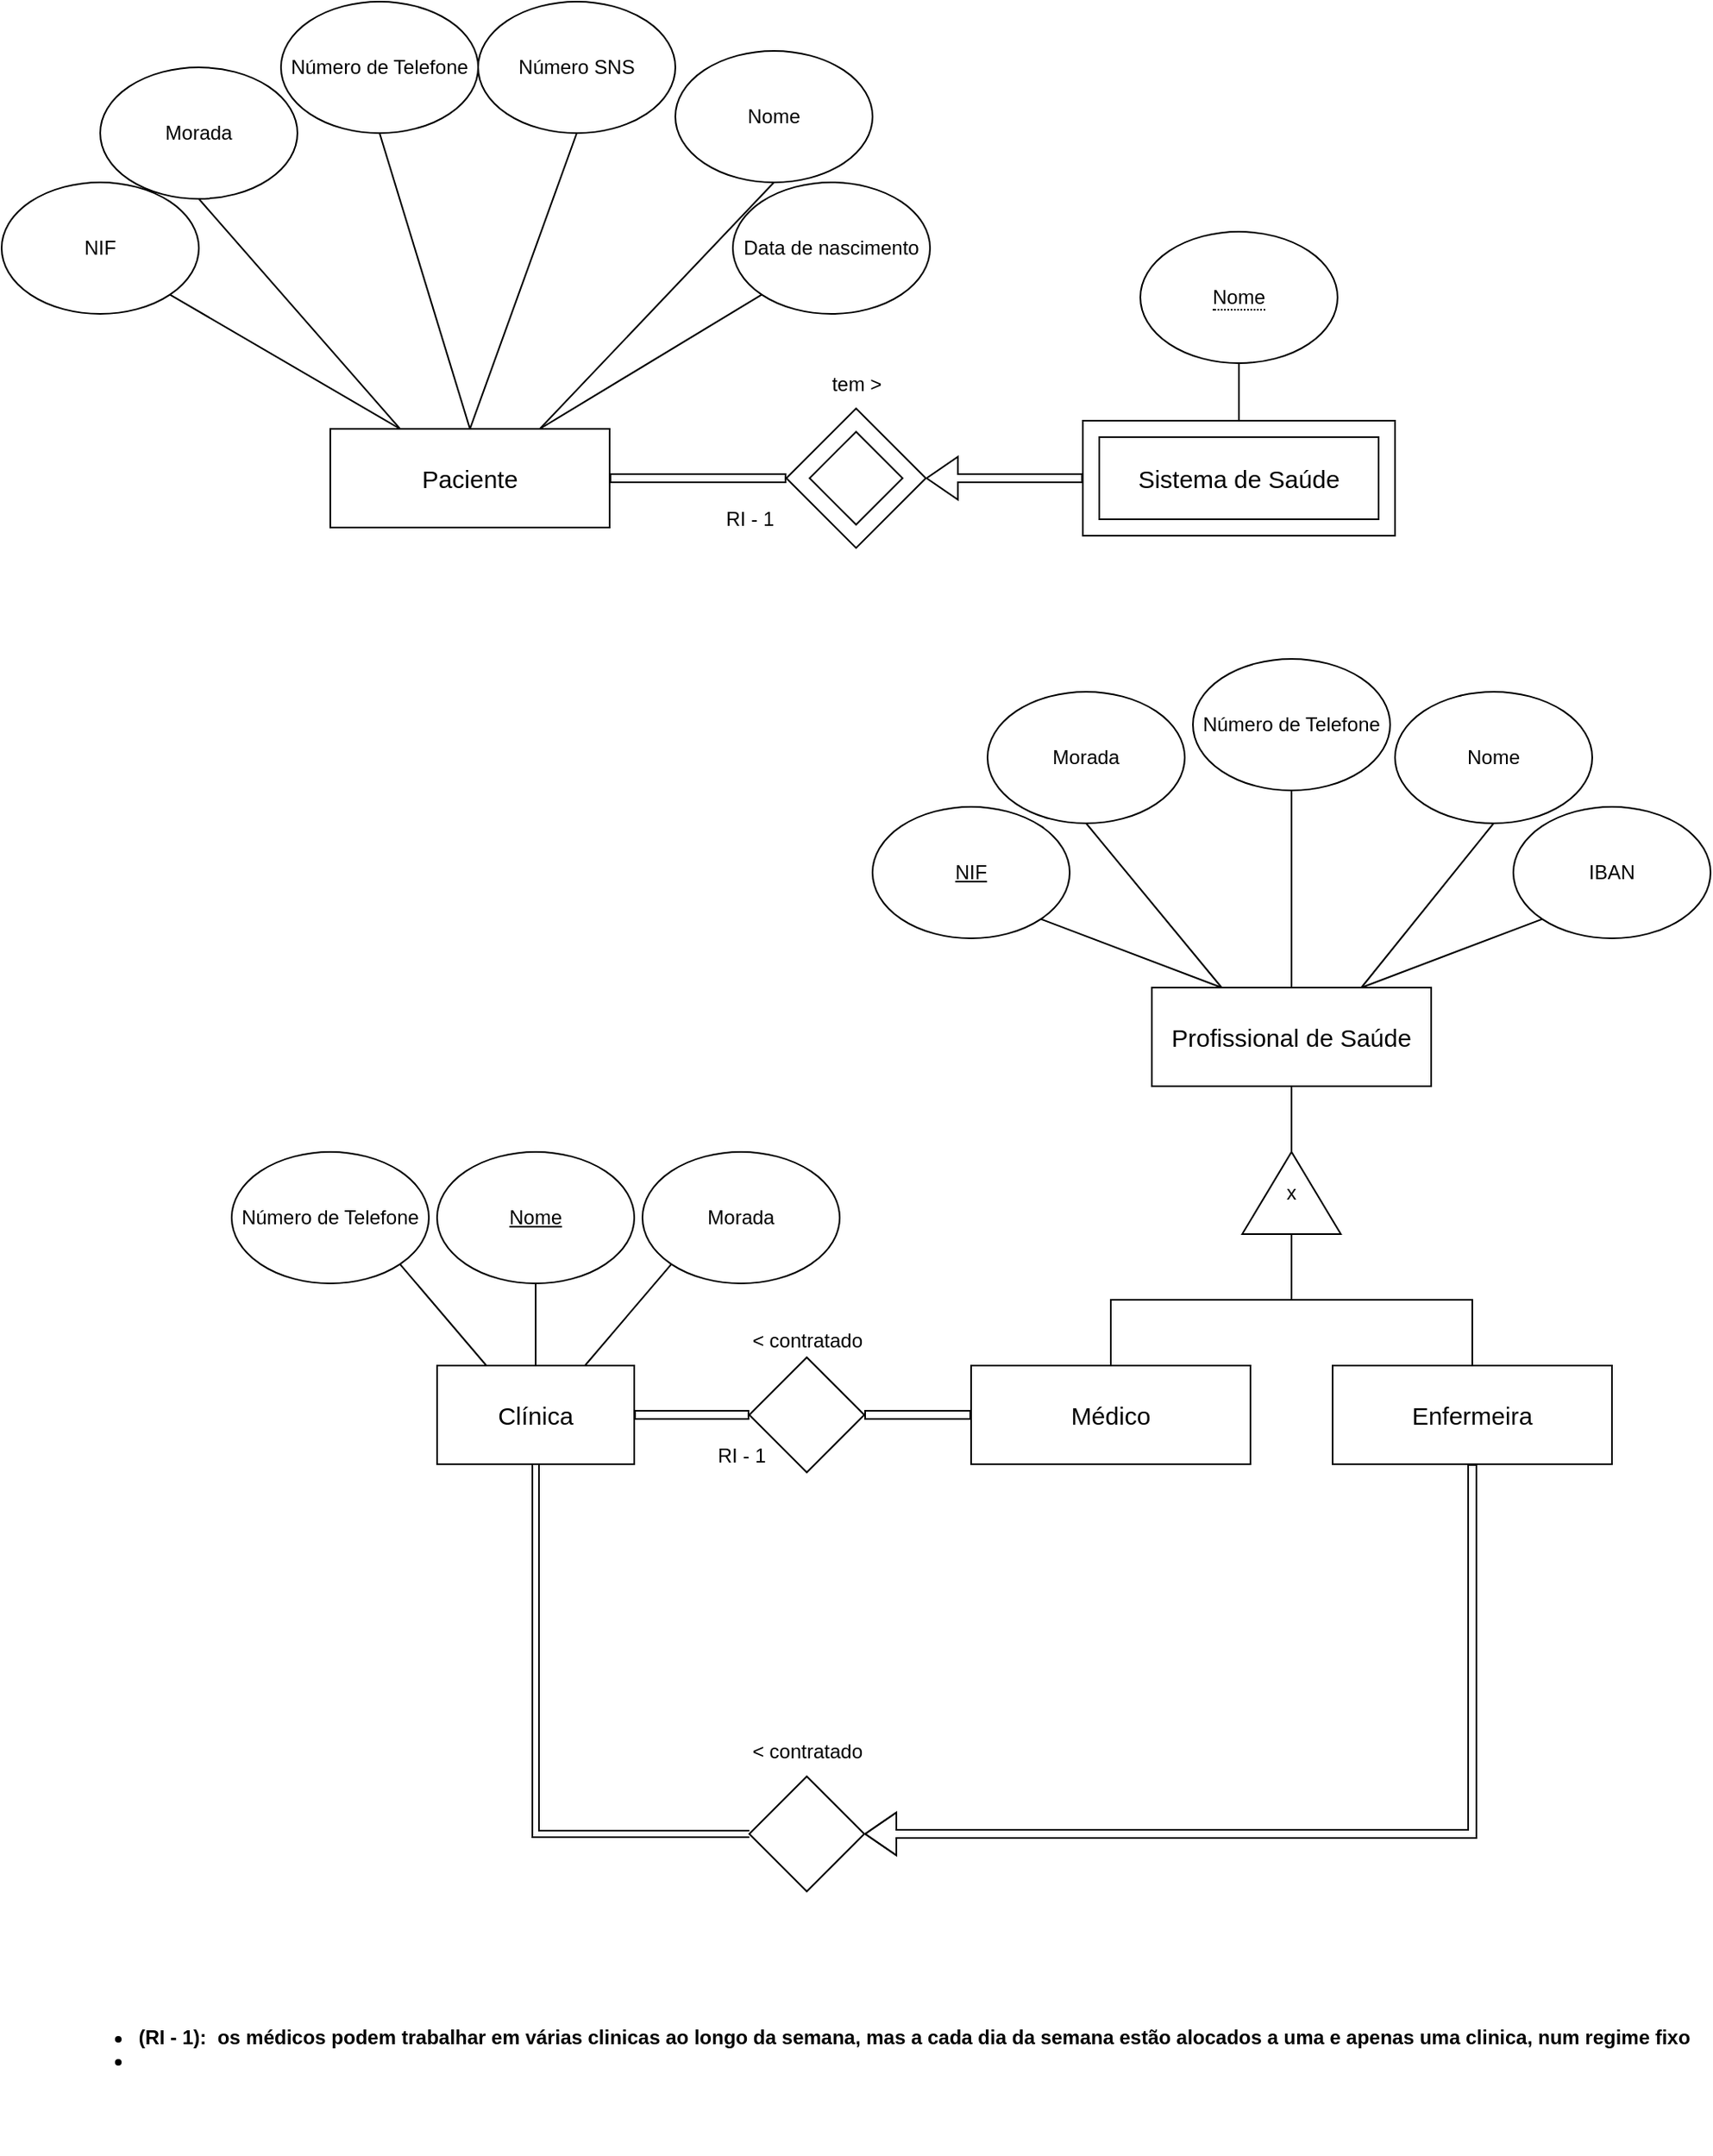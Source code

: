 <mxfile version="24.2.7" type="github" pages="2">
  <diagram id="R2lEEEUBdFMjLlhIrx00" name="Page-1">
    <mxGraphModel dx="1834" dy="1776" grid="1" gridSize="10" guides="1" tooltips="1" connect="1" arrows="0" fold="1" page="1" pageScale="1" pageWidth="850" pageHeight="1100" math="0" shadow="0" extFonts="Permanent Marker^https://fonts.googleapis.com/css?family=Permanent+Marker">
      <root>
        <mxCell id="0" />
        <mxCell id="1" parent="0" />
        <mxCell id="osjCYdtPVFfUL0etH68a-21" style="rounded=0;orthogonalLoop=1;jettySize=auto;html=1;exitX=0.25;exitY=0;exitDx=0;exitDy=0;entryX=1;entryY=1;entryDx=0;entryDy=0;endArrow=none;endFill=0;labelBackgroundColor=none;fontColor=default;" parent="1" source="osjCYdtPVFfUL0etH68a-17" target="osjCYdtPVFfUL0etH68a-19" edge="1">
          <mxGeometry relative="1" as="geometry" />
        </mxCell>
        <mxCell id="osjCYdtPVFfUL0etH68a-24" style="rounded=0;orthogonalLoop=1;jettySize=auto;html=1;exitX=0.25;exitY=0;exitDx=0;exitDy=0;entryX=0.5;entryY=1;entryDx=0;entryDy=0;endArrow=none;endFill=0;labelBackgroundColor=none;fontColor=default;" parent="1" source="osjCYdtPVFfUL0etH68a-17" target="osjCYdtPVFfUL0etH68a-23" edge="1">
          <mxGeometry relative="1" as="geometry" />
        </mxCell>
        <mxCell id="osjCYdtPVFfUL0etH68a-25" style="edgeStyle=orthogonalEdgeStyle;rounded=0;orthogonalLoop=1;jettySize=auto;html=1;exitX=0.5;exitY=0;exitDx=0;exitDy=0;entryX=0.5;entryY=1;entryDx=0;entryDy=0;endArrow=none;endFill=0;labelBackgroundColor=none;fontColor=default;" parent="1" source="osjCYdtPVFfUL0etH68a-17" target="osjCYdtPVFfUL0etH68a-26" edge="1">
          <mxGeometry relative="1" as="geometry">
            <mxPoint x="645.0" y="170" as="targetPoint" />
          </mxGeometry>
        </mxCell>
        <mxCell id="osjCYdtPVFfUL0etH68a-28" style="rounded=0;orthogonalLoop=1;jettySize=auto;html=1;exitX=0.75;exitY=0;exitDx=0;exitDy=0;entryX=0.5;entryY=1;entryDx=0;entryDy=0;endArrow=none;endFill=0;labelBackgroundColor=none;fontColor=default;" parent="1" source="osjCYdtPVFfUL0etH68a-17" target="osjCYdtPVFfUL0etH68a-27" edge="1">
          <mxGeometry relative="1" as="geometry" />
        </mxCell>
        <mxCell id="osjCYdtPVFfUL0etH68a-30" style="rounded=0;orthogonalLoop=1;jettySize=auto;html=1;exitX=0.75;exitY=0;exitDx=0;exitDy=0;entryX=0;entryY=1;entryDx=0;entryDy=0;endArrow=none;endFill=0;labelBackgroundColor=none;fontColor=default;" parent="1" source="osjCYdtPVFfUL0etH68a-17" target="osjCYdtPVFfUL0etH68a-29" edge="1">
          <mxGeometry relative="1" as="geometry" />
        </mxCell>
        <mxCell id="osjCYdtPVFfUL0etH68a-36" style="edgeStyle=orthogonalEdgeStyle;rounded=0;orthogonalLoop=1;jettySize=auto;html=1;exitX=0.5;exitY=1;exitDx=0;exitDy=0;entryX=1;entryY=0.5;entryDx=0;entryDy=0;endArrow=none;endFill=0;labelBackgroundColor=none;fontColor=default;" parent="1" source="osjCYdtPVFfUL0etH68a-17" target="osjCYdtPVFfUL0etH68a-35" edge="1">
          <mxGeometry relative="1" as="geometry" />
        </mxCell>
        <mxCell id="osjCYdtPVFfUL0etH68a-17" value="&lt;span style=&quot;font-size: 15px;&quot;&gt;Profissional de Saúde&lt;/span&gt;" style="rounded=0;whiteSpace=wrap;html=1;labelBackgroundColor=none;" parent="1" vertex="1">
          <mxGeometry x="560" y="270" width="170" height="60" as="geometry" />
        </mxCell>
        <mxCell id="osjCYdtPVFfUL0etH68a-19" value="&lt;u&gt;NIF&lt;/u&gt;" style="ellipse;whiteSpace=wrap;html=1;labelBackgroundColor=none;" parent="1" vertex="1">
          <mxGeometry x="390" y="160" width="120" height="80" as="geometry" />
        </mxCell>
        <mxCell id="osjCYdtPVFfUL0etH68a-23" value="Morada" style="ellipse;whiteSpace=wrap;html=1;labelBackgroundColor=none;" parent="1" vertex="1">
          <mxGeometry x="460" y="90" width="120" height="80" as="geometry" />
        </mxCell>
        <mxCell id="osjCYdtPVFfUL0etH68a-26" value="Número de Telefone" style="ellipse;whiteSpace=wrap;html=1;labelBackgroundColor=none;" parent="1" vertex="1">
          <mxGeometry x="585" y="70" width="120" height="80" as="geometry" />
        </mxCell>
        <mxCell id="osjCYdtPVFfUL0etH68a-27" value="Nome" style="ellipse;whiteSpace=wrap;html=1;labelBackgroundColor=none;" parent="1" vertex="1">
          <mxGeometry x="708" y="90" width="120" height="80" as="geometry" />
        </mxCell>
        <mxCell id="osjCYdtPVFfUL0etH68a-29" value="IBAN" style="ellipse;whiteSpace=wrap;html=1;labelBackgroundColor=none;" parent="1" vertex="1">
          <mxGeometry x="780" y="160" width="120" height="80" as="geometry" />
        </mxCell>
        <mxCell id="osjCYdtPVFfUL0etH68a-31" style="edgeStyle=orthogonalEdgeStyle;rounded=0;orthogonalLoop=1;jettySize=auto;html=1;exitX=1;exitY=0.5;exitDx=0;exitDy=0;endArrow=none;endFill=0;startArrow=none;startFill=0;entryX=0;entryY=0.5;entryDx=0;entryDy=0;shape=flexArrow;width=5;endSize=7.5;labelBackgroundColor=none;fontColor=default;" parent="1" source="Xq9BSYsF8t9AHOJS5VjR-1" target="osjCYdtPVFfUL0etH68a-32" edge="1">
          <mxGeometry relative="1" as="geometry">
            <mxPoint x="200" y="535" as="sourcePoint" />
            <mxPoint x="295" y="555" as="targetPoint" />
          </mxGeometry>
        </mxCell>
        <mxCell id="osjCYdtPVFfUL0etH68a-32" value="" style="rhombus;whiteSpace=wrap;html=1;labelBackgroundColor=none;" parent="1" vertex="1">
          <mxGeometry x="315" y="495" width="70" height="70" as="geometry" />
        </mxCell>
        <mxCell id="osjCYdtPVFfUL0etH68a-35" value="x" style="triangle;whiteSpace=wrap;html=1;direction=north;rotation=0;labelBackgroundColor=none;" parent="1" vertex="1">
          <mxGeometry x="615" y="370" width="60" height="50" as="geometry" />
        </mxCell>
        <mxCell id="osjCYdtPVFfUL0etH68a-40" style="edgeStyle=orthogonalEdgeStyle;rounded=0;orthogonalLoop=1;jettySize=auto;html=1;exitX=0.5;exitY=0;exitDx=0;exitDy=0;entryX=0;entryY=0.5;entryDx=0;entryDy=0;endArrow=none;endFill=0;labelBackgroundColor=none;fontColor=default;" parent="1" source="osjCYdtPVFfUL0etH68a-38" target="osjCYdtPVFfUL0etH68a-35" edge="1">
          <mxGeometry relative="1" as="geometry" />
        </mxCell>
        <mxCell id="osjCYdtPVFfUL0etH68a-38" value="&lt;span style=&quot;font-size: 15px;&quot;&gt;Médico&lt;/span&gt;" style="rounded=0;whiteSpace=wrap;html=1;labelBackgroundColor=none;" parent="1" vertex="1">
          <mxGeometry x="450" y="500" width="170" height="60" as="geometry" />
        </mxCell>
        <mxCell id="osjCYdtPVFfUL0etH68a-41" style="edgeStyle=orthogonalEdgeStyle;rounded=0;orthogonalLoop=1;jettySize=auto;html=1;exitX=0.5;exitY=0;exitDx=0;exitDy=0;entryX=0;entryY=0.5;entryDx=0;entryDy=0;endArrow=none;endFill=0;labelBackgroundColor=none;fontColor=default;" parent="1" source="osjCYdtPVFfUL0etH68a-39" target="osjCYdtPVFfUL0etH68a-35" edge="1">
          <mxGeometry relative="1" as="geometry" />
        </mxCell>
        <mxCell id="osjCYdtPVFfUL0etH68a-39" value="&lt;span style=&quot;font-size: 15px;&quot;&gt;Enfermeira&lt;/span&gt;" style="rounded=0;whiteSpace=wrap;html=1;labelBackgroundColor=none;" parent="1" vertex="1">
          <mxGeometry x="670" y="500" width="170" height="60" as="geometry" />
        </mxCell>
        <mxCell id="osjCYdtPVFfUL0etH68a-3" style="edgeStyle=orthogonalEdgeStyle;rounded=0;orthogonalLoop=1;jettySize=auto;html=1;exitX=0.5;exitY=0;exitDx=0;exitDy=0;entryX=0.5;entryY=1;entryDx=0;entryDy=0;endArrow=none;endFill=0;labelBackgroundColor=none;fontColor=default;" parent="1" source="Xq9BSYsF8t9AHOJS5VjR-1" target="Xq9BSYsF8t9AHOJS5VjR-3" edge="1">
          <mxGeometry relative="1" as="geometry" />
        </mxCell>
        <mxCell id="osjCYdtPVFfUL0etH68a-14" style="rounded=0;orthogonalLoop=1;jettySize=auto;html=1;exitX=0.25;exitY=0;exitDx=0;exitDy=0;startArrow=none;startFill=0;endArrow=none;endFill=0;entryX=1;entryY=1;entryDx=0;entryDy=0;labelBackgroundColor=none;fontColor=default;" parent="1" source="Xq9BSYsF8t9AHOJS5VjR-1" target="osjCYdtPVFfUL0etH68a-16" edge="1">
          <mxGeometry relative="1" as="geometry">
            <mxPoint x="85" y="480" as="targetPoint" />
          </mxGeometry>
        </mxCell>
        <mxCell id="Xq9BSYsF8t9AHOJS5VjR-1" value="&lt;font style=&quot;font-size: 15px;&quot;&gt;Clínica&lt;/font&gt;" style="rounded=0;whiteSpace=wrap;html=1;labelBackgroundColor=none;" parent="1" vertex="1">
          <mxGeometry x="125" y="500" width="120" height="60" as="geometry" />
        </mxCell>
        <mxCell id="Xq9BSYsF8t9AHOJS5VjR-3" value="&lt;u&gt;Nome&lt;/u&gt;" style="ellipse;whiteSpace=wrap;html=1;labelBackgroundColor=none;" parent="1" vertex="1">
          <mxGeometry x="125" y="370" width="120" height="80" as="geometry" />
        </mxCell>
        <mxCell id="osjCYdtPVFfUL0etH68a-4" value="Morada" style="ellipse;whiteSpace=wrap;html=1;labelBackgroundColor=none;" parent="1" vertex="1">
          <mxGeometry x="250" y="370" width="120" height="80" as="geometry" />
        </mxCell>
        <mxCell id="osjCYdtPVFfUL0etH68a-6" value="" style="endArrow=none;html=1;rounded=0;entryX=0;entryY=1;entryDx=0;entryDy=0;exitX=0.75;exitY=0;exitDx=0;exitDy=0;labelBackgroundColor=none;fontColor=default;" parent="1" source="Xq9BSYsF8t9AHOJS5VjR-1" target="osjCYdtPVFfUL0etH68a-4" edge="1">
          <mxGeometry width="50" height="50" relative="1" as="geometry">
            <mxPoint x="165" y="590" as="sourcePoint" />
            <mxPoint x="215" y="540" as="targetPoint" />
            <Array as="points" />
          </mxGeometry>
        </mxCell>
        <mxCell id="osjCYdtPVFfUL0etH68a-16" value="Número de Telefone" style="ellipse;whiteSpace=wrap;html=1;labelBackgroundColor=none;" parent="1" vertex="1">
          <mxGeometry y="370" width="120" height="80" as="geometry" />
        </mxCell>
        <mxCell id="osjCYdtPVFfUL0etH68a-42" style="edgeStyle=orthogonalEdgeStyle;rounded=0;orthogonalLoop=1;jettySize=auto;html=1;endArrow=none;endFill=0;startArrow=none;startFill=0;shape=flexArrow;width=5;endSize=7.5;entryX=0;entryY=0.5;entryDx=0;entryDy=0;exitX=1;exitY=0.5;exitDx=0;exitDy=0;labelBackgroundColor=none;fontColor=default;" parent="1" source="osjCYdtPVFfUL0etH68a-32" target="osjCYdtPVFfUL0etH68a-38" edge="1">
          <mxGeometry relative="1" as="geometry">
            <mxPoint x="390" y="530" as="sourcePoint" />
            <mxPoint x="410" y="570" as="targetPoint" />
            <Array as="points" />
          </mxGeometry>
        </mxCell>
        <mxCell id="osjCYdtPVFfUL0etH68a-45" style="edgeStyle=orthogonalEdgeStyle;rounded=0;orthogonalLoop=1;jettySize=auto;html=1;exitX=0.5;exitY=1;exitDx=0;exitDy=0;endArrow=block;endFill=0;startArrow=none;startFill=0;entryX=0;entryY=0.5;entryDx=0;entryDy=0;shape=link;labelBackgroundColor=none;fontColor=default;" parent="1" source="Xq9BSYsF8t9AHOJS5VjR-1" target="osjCYdtPVFfUL0etH68a-46" edge="1">
          <mxGeometry relative="1" as="geometry">
            <mxPoint x="245" y="645" as="sourcePoint" />
            <mxPoint x="295" y="670" as="targetPoint" />
          </mxGeometry>
        </mxCell>
        <mxCell id="osjCYdtPVFfUL0etH68a-46" value="" style="rhombus;whiteSpace=wrap;html=1;labelBackgroundColor=none;" parent="1" vertex="1">
          <mxGeometry x="315" y="750" width="70" height="70" as="geometry" />
        </mxCell>
        <mxCell id="osjCYdtPVFfUL0etH68a-47" style="edgeStyle=orthogonalEdgeStyle;rounded=0;orthogonalLoop=1;jettySize=auto;html=1;endArrow=none;endFill=0;startArrow=block;startFill=0;shape=flexArrow;width=5;endSize=7.5;entryX=0.5;entryY=1;entryDx=0;entryDy=0;exitX=1;exitY=0.5;exitDx=0;exitDy=0;labelBackgroundColor=none;fontColor=default;" parent="1" source="osjCYdtPVFfUL0etH68a-46" target="osjCYdtPVFfUL0etH68a-39" edge="1">
          <mxGeometry relative="1" as="geometry">
            <mxPoint x="390" y="645" as="sourcePoint" />
            <mxPoint x="450" y="645" as="targetPoint" />
            <Array as="points" />
          </mxGeometry>
        </mxCell>
        <mxCell id="jBcFQ4x_I9QCF7RiTCGO-1" value="&amp;lt; contratado" style="text;html=1;align=center;verticalAlign=middle;resizable=0;points=[];autosize=1;strokeColor=none;fillColor=none;labelBackgroundColor=none;" vertex="1" parent="1">
          <mxGeometry x="305" y="470" width="90" height="30" as="geometry" />
        </mxCell>
        <mxCell id="jBcFQ4x_I9QCF7RiTCGO-2" value="&amp;lt; contratado" style="text;html=1;align=center;verticalAlign=middle;resizable=0;points=[];autosize=1;strokeColor=none;fillColor=none;labelBackgroundColor=none;" vertex="1" parent="1">
          <mxGeometry x="305" y="720" width="90" height="30" as="geometry" />
        </mxCell>
        <mxCell id="jBcFQ4x_I9QCF7RiTCGO-3" value="RI - 1" style="text;html=1;align=center;verticalAlign=middle;resizable=0;points=[];autosize=1;strokeColor=none;fillColor=none;labelBackgroundColor=none;" vertex="1" parent="1">
          <mxGeometry x="285" y="540" width="50" height="30" as="geometry" />
        </mxCell>
        <mxCell id="jBcFQ4x_I9QCF7RiTCGO-4" value="&lt;ul&gt;&lt;li&gt;&lt;b&gt;(RI - 1):&amp;nbsp; os médicos podem trabalhar em várias clinicas ao longo da semana,&amp;nbsp;&lt;/b&gt;&lt;b style=&quot;background-color: initial;&quot;&gt;mas a cada dia da semana estão alocados a uma e apenas uma clinica, num regime fixo&lt;/b&gt;&lt;/li&gt;&lt;li&gt;&lt;div title=&quot;Page 1&quot; class=&quot;page&quot;&gt;&lt;div style=&quot;background-color: rgb(100.0%, 100.0%, 100.0%)&quot; class=&quot;section&quot;&gt;&lt;div class=&quot;layoutArea&quot;&gt;&lt;br&gt;&#x9;&#x9;&#x9;&#x9;&lt;/div&gt;&lt;br&gt;&#x9;&#x9;&#x9;&lt;/div&gt;&lt;br&gt;&#x9;&#x9;&lt;/div&gt;&lt;/li&gt;&lt;/ul&gt;" style="text;html=1;align=center;verticalAlign=middle;resizable=0;points=[];autosize=1;strokeColor=none;fillColor=none;labelBackgroundColor=none;" vertex="1" parent="1">
          <mxGeometry x="-110" y="880" width="1010" height="100" as="geometry" />
        </mxCell>
        <mxCell id="jBcFQ4x_I9QCF7RiTCGO-24" style="rounded=0;orthogonalLoop=1;jettySize=auto;html=1;exitX=0.25;exitY=0;exitDx=0;exitDy=0;entryX=1;entryY=1;entryDx=0;entryDy=0;endArrow=none;endFill=0;labelBackgroundColor=none;fontColor=default;" edge="1" parent="1" source="jBcFQ4x_I9QCF7RiTCGO-29" target="jBcFQ4x_I9QCF7RiTCGO-30">
          <mxGeometry relative="1" as="geometry" />
        </mxCell>
        <mxCell id="jBcFQ4x_I9QCF7RiTCGO-25" style="rounded=0;orthogonalLoop=1;jettySize=auto;html=1;exitX=0.25;exitY=0;exitDx=0;exitDy=0;entryX=0.5;entryY=1;entryDx=0;entryDy=0;endArrow=none;endFill=0;labelBackgroundColor=none;fontColor=default;" edge="1" parent="1" source="jBcFQ4x_I9QCF7RiTCGO-29" target="jBcFQ4x_I9QCF7RiTCGO-31">
          <mxGeometry relative="1" as="geometry" />
        </mxCell>
        <mxCell id="jBcFQ4x_I9QCF7RiTCGO-26" style="rounded=0;orthogonalLoop=1;jettySize=auto;html=1;exitX=0.5;exitY=0;exitDx=0;exitDy=0;entryX=0.5;entryY=1;entryDx=0;entryDy=0;endArrow=none;endFill=0;labelBackgroundColor=none;fontColor=default;" edge="1" parent="1" source="jBcFQ4x_I9QCF7RiTCGO-29" target="jBcFQ4x_I9QCF7RiTCGO-32">
          <mxGeometry relative="1" as="geometry">
            <mxPoint x="145.0" y="-170" as="targetPoint" />
          </mxGeometry>
        </mxCell>
        <mxCell id="jBcFQ4x_I9QCF7RiTCGO-27" style="rounded=0;orthogonalLoop=1;jettySize=auto;html=1;exitX=0.75;exitY=0;exitDx=0;exitDy=0;entryX=0.5;entryY=1;entryDx=0;entryDy=0;endArrow=none;endFill=0;labelBackgroundColor=none;fontColor=default;" edge="1" parent="1" source="jBcFQ4x_I9QCF7RiTCGO-29" target="jBcFQ4x_I9QCF7RiTCGO-33">
          <mxGeometry relative="1" as="geometry" />
        </mxCell>
        <mxCell id="jBcFQ4x_I9QCF7RiTCGO-28" style="rounded=0;orthogonalLoop=1;jettySize=auto;html=1;exitX=0.75;exitY=0;exitDx=0;exitDy=0;entryX=0;entryY=1;entryDx=0;entryDy=0;endArrow=none;endFill=0;labelBackgroundColor=none;fontColor=default;" edge="1" parent="1" source="jBcFQ4x_I9QCF7RiTCGO-29" target="jBcFQ4x_I9QCF7RiTCGO-34">
          <mxGeometry relative="1" as="geometry" />
        </mxCell>
        <mxCell id="jBcFQ4x_I9QCF7RiTCGO-29" value="&lt;span style=&quot;font-size: 15px;&quot;&gt;Paciente&lt;/span&gt;" style="rounded=0;whiteSpace=wrap;html=1;labelBackgroundColor=none;" vertex="1" parent="1">
          <mxGeometry x="60" y="-70" width="170" height="60" as="geometry" />
        </mxCell>
        <mxCell id="jBcFQ4x_I9QCF7RiTCGO-30" value="NIF" style="ellipse;whiteSpace=wrap;html=1;labelBackgroundColor=none;" vertex="1" parent="1">
          <mxGeometry x="-140" y="-220" width="120" height="80" as="geometry" />
        </mxCell>
        <mxCell id="jBcFQ4x_I9QCF7RiTCGO-31" value="Morada" style="ellipse;whiteSpace=wrap;html=1;labelBackgroundColor=none;" vertex="1" parent="1">
          <mxGeometry x="-80" y="-290" width="120" height="80" as="geometry" />
        </mxCell>
        <mxCell id="jBcFQ4x_I9QCF7RiTCGO-32" value="Número de Telefone" style="ellipse;whiteSpace=wrap;html=1;labelBackgroundColor=none;" vertex="1" parent="1">
          <mxGeometry x="30" y="-330" width="120" height="80" as="geometry" />
        </mxCell>
        <mxCell id="jBcFQ4x_I9QCF7RiTCGO-33" value="Nome" style="ellipse;whiteSpace=wrap;html=1;labelBackgroundColor=none;" vertex="1" parent="1">
          <mxGeometry x="270" y="-300" width="120" height="80" as="geometry" />
        </mxCell>
        <mxCell id="jBcFQ4x_I9QCF7RiTCGO-34" value="Data de nascimento" style="ellipse;whiteSpace=wrap;html=1;labelBackgroundColor=none;" vertex="1" parent="1">
          <mxGeometry x="305" y="-220" width="120" height="80" as="geometry" />
        </mxCell>
        <mxCell id="jBcFQ4x_I9QCF7RiTCGO-35" style="rounded=0;orthogonalLoop=1;jettySize=auto;html=1;exitX=0.5;exitY=0;exitDx=0;exitDy=0;entryX=0.5;entryY=1;entryDx=0;entryDy=0;endArrow=none;endFill=0;labelBackgroundColor=none;fontColor=default;" edge="1" parent="1" source="jBcFQ4x_I9QCF7RiTCGO-29" target="jBcFQ4x_I9QCF7RiTCGO-36">
          <mxGeometry relative="1" as="geometry">
            <mxPoint x="275.0" y="-170" as="targetPoint" />
            <mxPoint x="275" y="-70" as="sourcePoint" />
          </mxGeometry>
        </mxCell>
        <mxCell id="jBcFQ4x_I9QCF7RiTCGO-36" value="Número SNS" style="ellipse;whiteSpace=wrap;html=1;labelBackgroundColor=none;" vertex="1" parent="1">
          <mxGeometry x="150" y="-330" width="120" height="80" as="geometry" />
        </mxCell>
        <mxCell id="jBcFQ4x_I9QCF7RiTCGO-42" value="&lt;span style=&quot;font-size: 15px;&quot;&gt;Sistema de Saúde&lt;/span&gt;" style="rounded=0;whiteSpace=wrap;html=1;perimeterSpacing=0;glass=0;shadow=0;labelBackgroundColor=none;" vertex="1" parent="1">
          <mxGeometry x="528" y="-70" width="170" height="60" as="geometry" />
        </mxCell>
        <mxCell id="jBcFQ4x_I9QCF7RiTCGO-48" style="rounded=0;orthogonalLoop=1;jettySize=auto;html=1;exitX=0.5;exitY=0;exitDx=0;exitDy=0;entryX=0.5;entryY=1;entryDx=0;entryDy=0;endArrow=none;endFill=0;labelBackgroundColor=none;fontColor=default;" edge="1" parent="1" source="jBcFQ4x_I9QCF7RiTCGO-42" target="jBcFQ4x_I9QCF7RiTCGO-49">
          <mxGeometry relative="1" as="geometry">
            <mxPoint x="743.0" y="-180" as="targetPoint" />
            <mxPoint x="743" y="-80" as="sourcePoint" />
          </mxGeometry>
        </mxCell>
        <mxCell id="jBcFQ4x_I9QCF7RiTCGO-49" value="&lt;div style=&quot;border-bottom: 1px dotted black;&quot;&gt;Nome&lt;/div&gt;" style="ellipse;whiteSpace=wrap;html=1;labelBackgroundColor=none;" vertex="1" parent="1">
          <mxGeometry x="553" y="-190" width="120" height="80" as="geometry" />
        </mxCell>
        <mxCell id="jBcFQ4x_I9QCF7RiTCGO-50" value="" style="verticalLabelPosition=bottom;verticalAlign=top;html=1;shape=mxgraph.basic.frame;dx=10;whiteSpace=wrap;labelBackgroundColor=none;" vertex="1" parent="1">
          <mxGeometry x="518" y="-75" width="190" height="70" as="geometry" />
        </mxCell>
        <mxCell id="jBcFQ4x_I9QCF7RiTCGO-52" style="edgeStyle=orthogonalEdgeStyle;rounded=0;orthogonalLoop=1;jettySize=auto;html=1;exitX=1;exitY=0.5;exitDx=0;exitDy=0;endArrow=none;endFill=0;startArrow=none;startFill=0;shape=flexArrow;width=5;endSize=7.5;labelBackgroundColor=none;fontColor=default;entryX=0;entryY=1;entryDx=0;entryDy=0;entryPerimeter=0;" edge="1" parent="1" target="jBcFQ4x_I9QCF7RiTCGO-59" source="jBcFQ4x_I9QCF7RiTCGO-29">
          <mxGeometry relative="1" as="geometry">
            <mxPoint x="250" y="-40" as="sourcePoint" />
            <mxPoint x="340" y="-40" as="targetPoint" />
          </mxGeometry>
        </mxCell>
        <mxCell id="jBcFQ4x_I9QCF7RiTCGO-54" style="edgeStyle=orthogonalEdgeStyle;rounded=0;orthogonalLoop=1;jettySize=auto;html=1;endArrow=none;endFill=0;startArrow=block;startFill=0;shape=flexArrow;width=5;endSize=7.5;entryX=0;entryY=0.5;entryDx=0;entryDy=0;labelBackgroundColor=none;fontColor=default;entryPerimeter=0;exitX=1;exitY=0;exitDx=0;exitDy=0;exitPerimeter=0;" edge="1" parent="1" source="jBcFQ4x_I9QCF7RiTCGO-59" target="jBcFQ4x_I9QCF7RiTCGO-50">
          <mxGeometry relative="1" as="geometry">
            <mxPoint x="460" y="-40" as="sourcePoint" />
            <mxPoint x="455" y="-40" as="targetPoint" />
            <Array as="points" />
          </mxGeometry>
        </mxCell>
        <mxCell id="jBcFQ4x_I9QCF7RiTCGO-55" value="tem &amp;gt;&lt;div&gt;&lt;br&gt;&lt;/div&gt;" style="text;html=1;align=center;verticalAlign=middle;resizable=0;points=[];autosize=1;strokeColor=none;fillColor=none;labelBackgroundColor=none;" vertex="1" parent="1">
          <mxGeometry x="355" y="-110" width="50" height="40" as="geometry" />
        </mxCell>
        <mxCell id="jBcFQ4x_I9QCF7RiTCGO-56" value="RI - 1" style="text;html=1;align=center;verticalAlign=middle;resizable=0;points=[];autosize=1;strokeColor=none;fillColor=none;labelBackgroundColor=none;" vertex="1" parent="1">
          <mxGeometry x="290" y="-30" width="50" height="30" as="geometry" />
        </mxCell>
        <mxCell id="jBcFQ4x_I9QCF7RiTCGO-59" value="" style="verticalLabelPosition=bottom;verticalAlign=top;html=1;shape=mxgraph.basic.frame;dx=10;whiteSpace=wrap;labelBackgroundColor=none;rotation=45;" vertex="1" parent="1">
          <mxGeometry x="350" y="-70" width="60" height="60" as="geometry" />
        </mxCell>
      </root>
    </mxGraphModel>
  </diagram>
  <diagram id="eszG7Yqa4CYs2EVS8M4d" name="Page-2">
    <mxGraphModel dx="984" dy="626" grid="1" gridSize="10" guides="1" tooltips="1" connect="1" arrows="1" fold="1" page="1" pageScale="1" pageWidth="827" pageHeight="1169" math="0" shadow="0">
      <root>
        <mxCell id="0" />
        <mxCell id="1" parent="0" />
      </root>
    </mxGraphModel>
  </diagram>
</mxfile>
